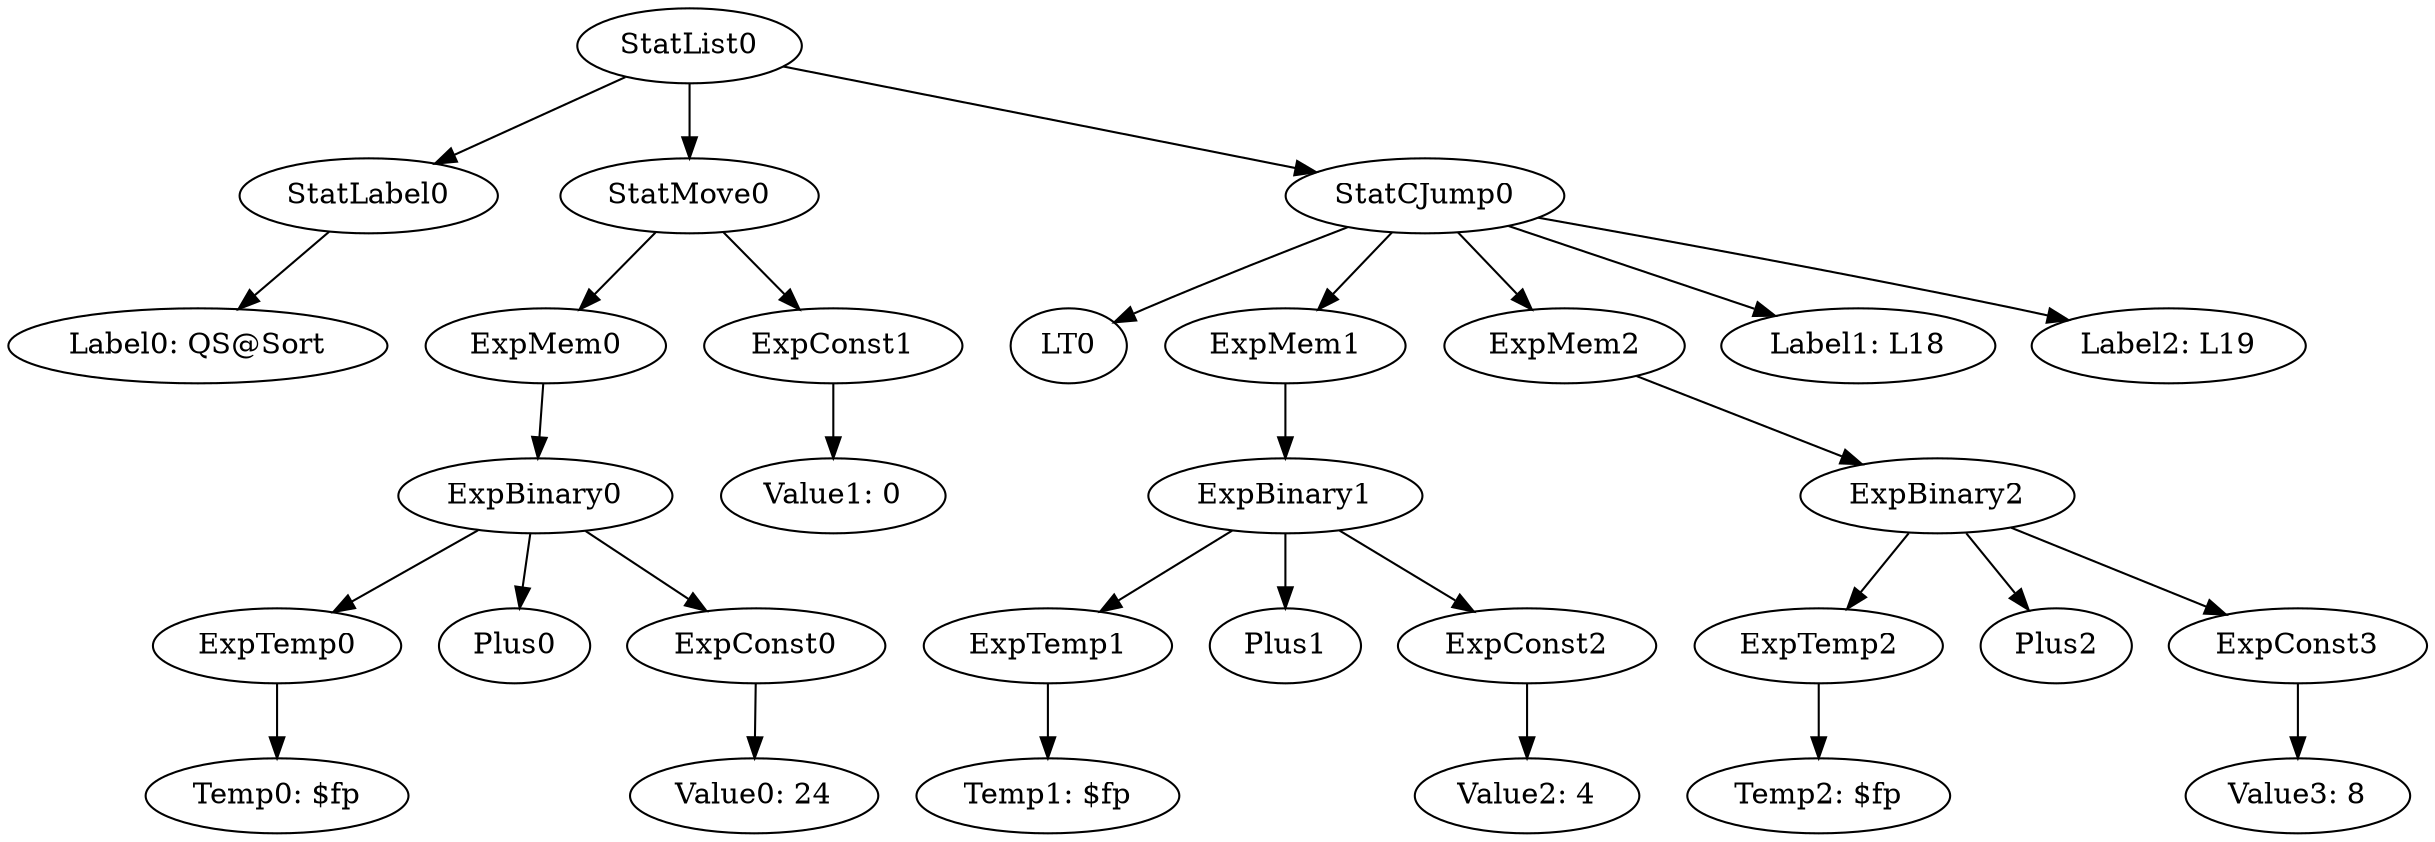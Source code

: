 digraph {
	ordering = out;
	ExpBinary2 -> ExpTemp2;
	ExpBinary2 -> Plus2;
	ExpBinary2 -> ExpConst3;
	ExpTemp2 -> "Temp2: $fp";
	ExpConst3 -> "Value3: 8";
	ExpConst2 -> "Value2: 4";
	ExpBinary0 -> ExpTemp0;
	ExpBinary0 -> Plus0;
	ExpBinary0 -> ExpConst0;
	StatMove0 -> ExpMem0;
	StatMove0 -> ExpConst1;
	ExpMem2 -> ExpBinary2;
	ExpTemp0 -> "Temp0: $fp";
	StatList0 -> StatLabel0;
	StatList0 -> StatMove0;
	StatList0 -> StatCJump0;
	StatLabel0 -> "Label0: QS@Sort";
	ExpMem1 -> ExpBinary1;
	ExpConst0 -> "Value0: 24";
	ExpBinary1 -> ExpTemp1;
	ExpBinary1 -> Plus1;
	ExpBinary1 -> ExpConst2;
	ExpMem0 -> ExpBinary0;
	ExpConst1 -> "Value1: 0";
	StatCJump0 -> LT0;
	StatCJump0 -> ExpMem1;
	StatCJump0 -> ExpMem2;
	StatCJump0 -> "Label1: L18";
	StatCJump0 -> "Label2: L19";
	ExpTemp1 -> "Temp1: $fp";
}

